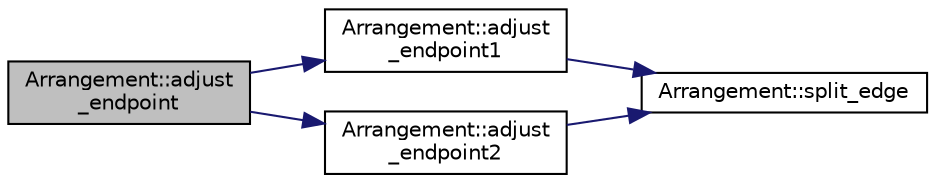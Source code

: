 digraph "Arrangement::adjust_endpoint"
{
 // LATEX_PDF_SIZE
  edge [fontname="Helvetica",fontsize="10",labelfontname="Helvetica",labelfontsize="10"];
  node [fontname="Helvetica",fontsize="10",shape=record];
  rankdir="LR";
  Node1 [label="Arrangement::adjust\l_endpoint",height=0.2,width=0.4,color="black", fillcolor="grey75", style="filled", fontcolor="black",tooltip=" "];
  Node1 -> Node2 [color="midnightblue",fontsize="10",style="solid",fontname="Helvetica"];
  Node2 [label="Arrangement::adjust\l_endpoint1",height=0.2,width=0.4,color="black", fillcolor="white", style="filled",URL="$d8/d46/class_arrangement.html#a5406f226c76fad8ebef925c83f22a546",tooltip=" "];
  Node2 -> Node3 [color="midnightblue",fontsize="10",style="solid",fontname="Helvetica"];
  Node3 [label="Arrangement::split_edge",height=0.2,width=0.4,color="black", fillcolor="white", style="filled",URL="$d8/d46/class_arrangement.html#af090927418e5c497487b44994e767763",tooltip=" "];
  Node1 -> Node4 [color="midnightblue",fontsize="10",style="solid",fontname="Helvetica"];
  Node4 [label="Arrangement::adjust\l_endpoint2",height=0.2,width=0.4,color="black", fillcolor="white", style="filled",URL="$d8/d46/class_arrangement.html#acc611ee7e97d98e4700383a4001b81a2",tooltip=" "];
  Node4 -> Node3 [color="midnightblue",fontsize="10",style="solid",fontname="Helvetica"];
}
